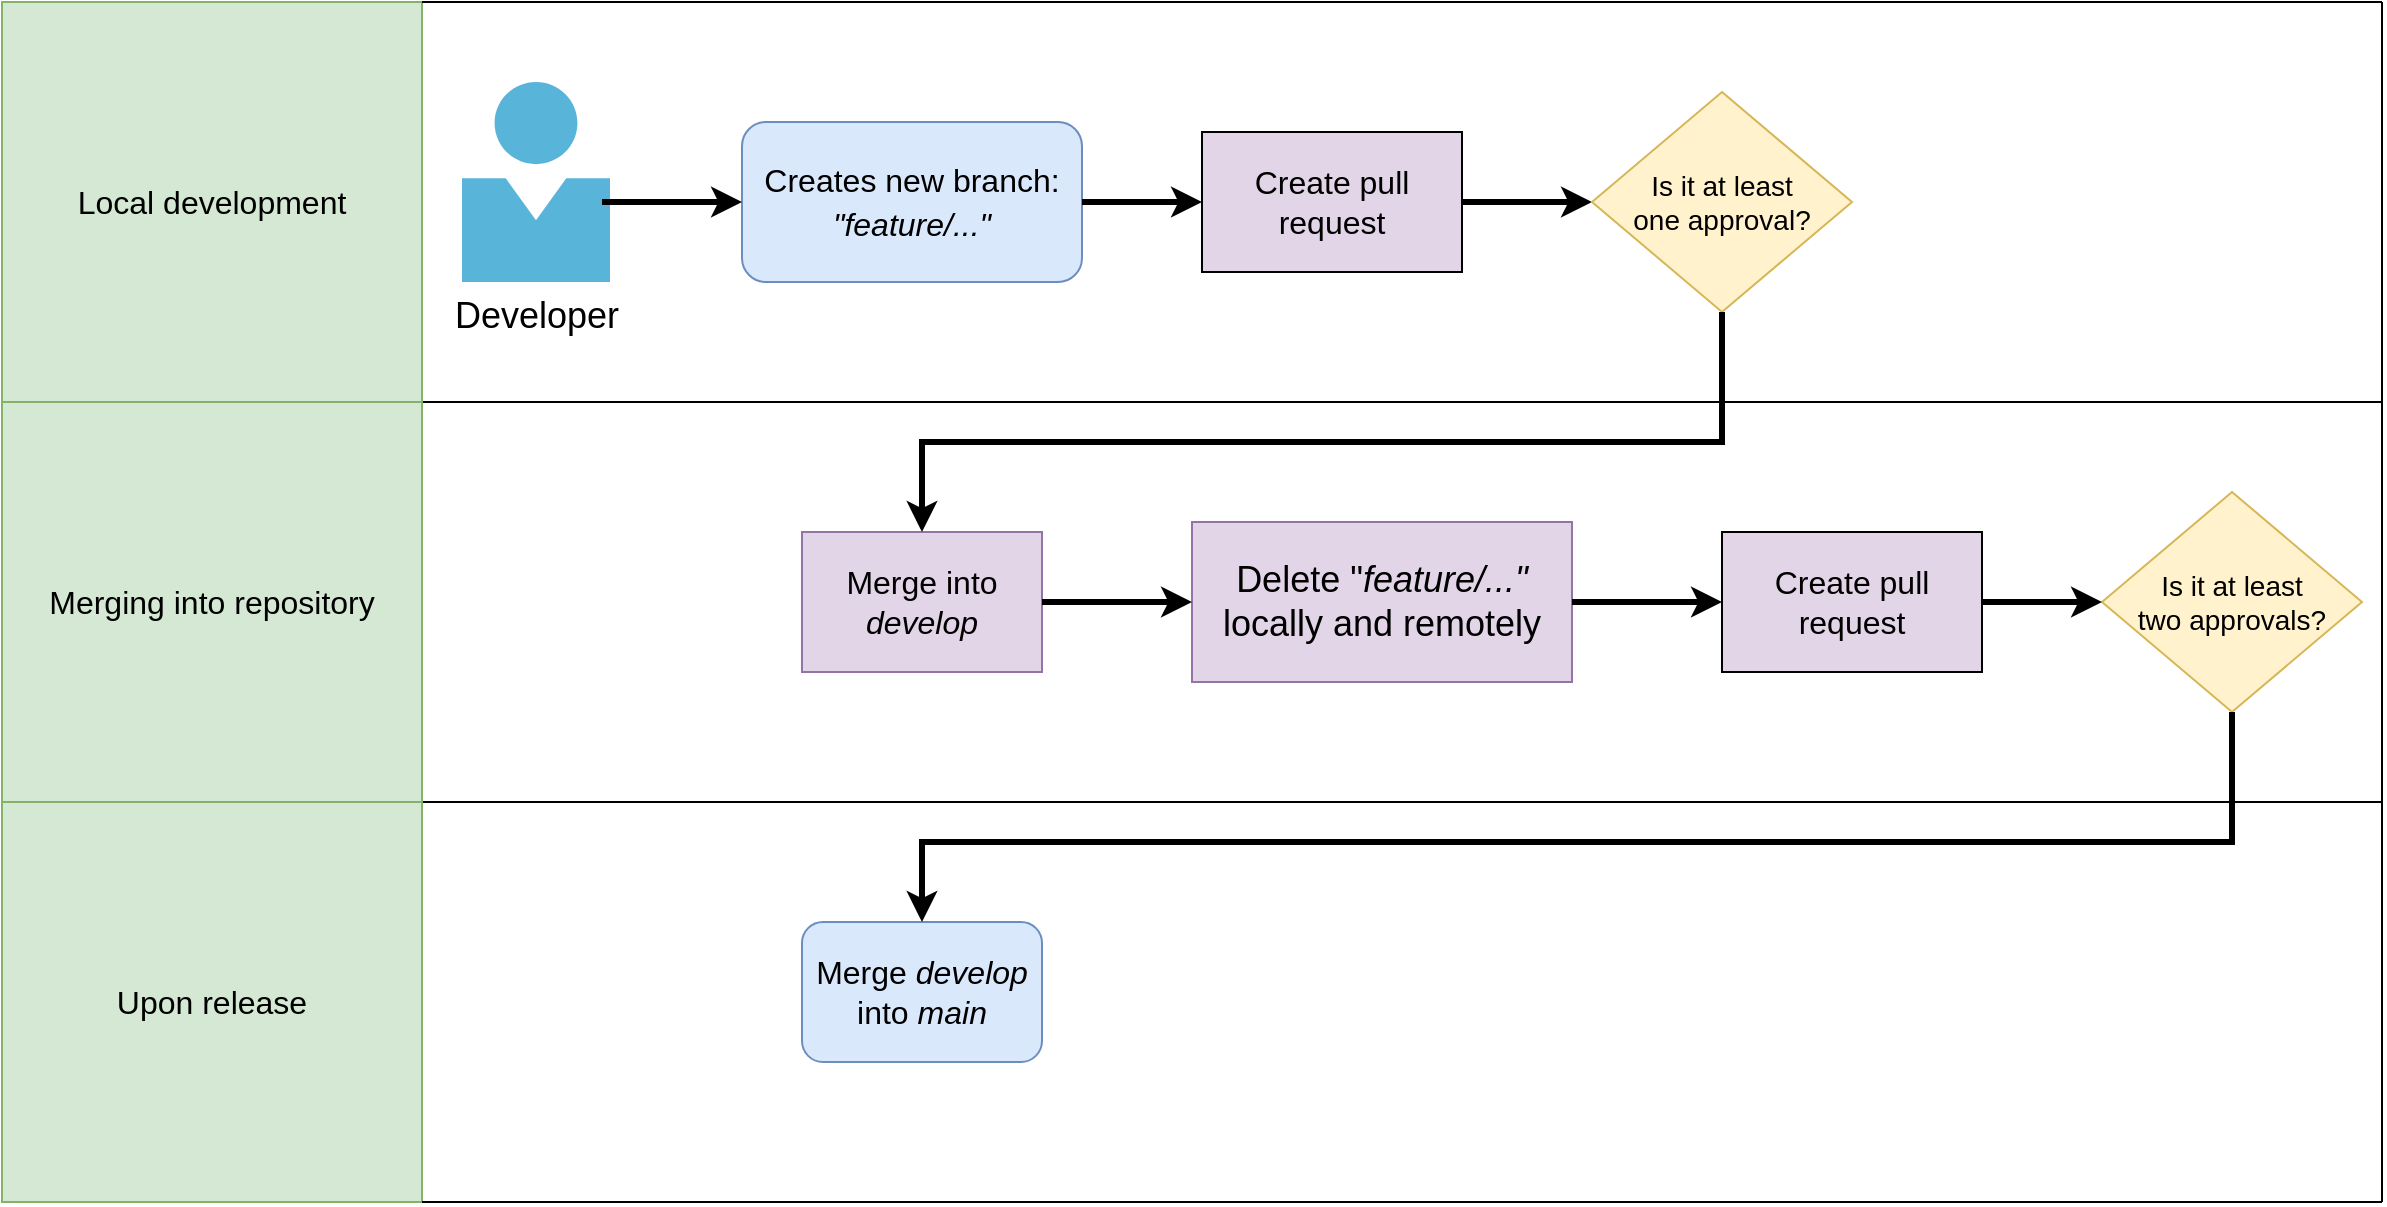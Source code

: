 <mxfile version="18.1.2" type="device"><diagram id="_OZPhBuQlL7q8LrE46Hk" name="Page-1"><mxGraphModel dx="1350" dy="764" grid="1" gridSize="10" guides="1" tooltips="1" connect="1" arrows="1" fold="1" page="1" pageScale="1" pageWidth="850" pageHeight="1100" math="0" shadow="0"><root><mxCell id="0"/><mxCell id="1" parent="0"/><mxCell id="A8ObShBbxv0jgqHsdBlk-28" value="" style="endArrow=none;html=1;rounded=0;fontSize=16;exitX=1;exitY=1;exitDx=0;exitDy=0;" edge="1" parent="1" source="A8ObShBbxv0jgqHsdBlk-27"><mxGeometry width="50" height="50" relative="1" as="geometry"><mxPoint x="360" y="540" as="sourcePoint"/><mxPoint x="1200" y="430" as="targetPoint"/></mxGeometry></mxCell><mxCell id="A8ObShBbxv0jgqHsdBlk-15" value="" style="endArrow=classic;html=1;rounded=0;fontSize=14;entryX=0;entryY=0.5;entryDx=0;entryDy=0;exitX=1;exitY=0.5;exitDx=0;exitDy=0;strokeWidth=3;" edge="1" parent="1" source="A8ObShBbxv0jgqHsdBlk-23" target="A8ObShBbxv0jgqHsdBlk-11"><mxGeometry width="50" height="50" relative="1" as="geometry"><mxPoint x="745" y="330" as="sourcePoint"/><mxPoint x="765" y="430" as="targetPoint"/></mxGeometry></mxCell><mxCell id="A8ObShBbxv0jgqHsdBlk-1" value="&lt;font style=&quot;font-size: 18px;&quot;&gt;Developer&lt;/font&gt;" style="sketch=0;aspect=fixed;html=1;points=[];align=center;image;fontSize=12;image=img/lib/mscae/Person.svg;" vertex="1" parent="1"><mxGeometry x="240" y="270" width="74" height="100" as="geometry"/></mxCell><mxCell id="A8ObShBbxv0jgqHsdBlk-2" value="&lt;font style=&quot;font-size: 16px;&quot;&gt;Creates new branch: &lt;i&gt;&quot;feature/...&quot;&lt;/i&gt;&lt;/font&gt;" style="rounded=1;whiteSpace=wrap;html=1;fontSize=18;fillColor=#dae8fc;strokeColor=#6c8ebf;" vertex="1" parent="1"><mxGeometry x="380" y="290" width="170" height="80" as="geometry"/></mxCell><mxCell id="A8ObShBbxv0jgqHsdBlk-11" value="&lt;div&gt;Is it at least&lt;/div&gt;&lt;div&gt;one approval?&lt;br&gt;&lt;/div&gt;" style="rhombus;whiteSpace=wrap;html=1;fontSize=14;fillColor=#fff2cc;strokeColor=#d6b656;" vertex="1" parent="1"><mxGeometry x="805" y="275" width="130" height="110" as="geometry"/></mxCell><mxCell id="A8ObShBbxv0jgqHsdBlk-13" value="" style="endArrow=classic;html=1;rounded=0;fontSize=14;entryX=0;entryY=0.5;entryDx=0;entryDy=0;exitX=0.946;exitY=0.6;exitDx=0;exitDy=0;exitPerimeter=0;strokeWidth=3;" edge="1" parent="1" source="A8ObShBbxv0jgqHsdBlk-1" target="A8ObShBbxv0jgqHsdBlk-2"><mxGeometry width="50" height="50" relative="1" as="geometry"><mxPoint x="350" y="370" as="sourcePoint"/><mxPoint x="340" y="400" as="targetPoint"/></mxGeometry></mxCell><mxCell id="A8ObShBbxv0jgqHsdBlk-14" value="" style="endArrow=classic;html=1;rounded=0;fontSize=14;entryX=0;entryY=0.5;entryDx=0;entryDy=0;exitX=1;exitY=0.5;exitDx=0;exitDy=0;strokeWidth=3;" edge="1" parent="1" source="A8ObShBbxv0jgqHsdBlk-2" target="A8ObShBbxv0jgqHsdBlk-23"><mxGeometry width="50" height="50" relative="1" as="geometry"><mxPoint x="450.004" y="430" as="sourcePoint"/><mxPoint x="615" y="330" as="targetPoint"/></mxGeometry></mxCell><mxCell id="A8ObShBbxv0jgqHsdBlk-16" value="&lt;font style=&quot;font-size: 16px;&quot;&gt;Merge&lt;/font&gt;&lt;font style=&quot;font-size: 16px;&quot;&gt; into &lt;i&gt;develop&lt;/i&gt;&lt;br&gt;&lt;/font&gt;" style="rounded=0;whiteSpace=wrap;html=1;fontSize=14;fillColor=#e1d5e7;strokeColor=#9673a6;" vertex="1" parent="1"><mxGeometry x="410" y="495" width="120" height="70" as="geometry"/></mxCell><mxCell id="A8ObShBbxv0jgqHsdBlk-19" value="Delete &quot;&lt;i&gt;feature/...&quot;&lt;/i&gt; locally and remotely" style="rounded=0;whiteSpace=wrap;html=1;fontSize=18;fillColor=#e1d5e7;strokeColor=#9673a6;" vertex="1" parent="1"><mxGeometry x="605" y="490" width="190" height="80" as="geometry"/></mxCell><mxCell id="A8ObShBbxv0jgqHsdBlk-20" value="" style="endArrow=classic;html=1;rounded=0;fontSize=14;entryX=0;entryY=0.5;entryDx=0;entryDy=0;exitX=1;exitY=0.5;exitDx=0;exitDy=0;strokeWidth=3;" edge="1" parent="1" source="A8ObShBbxv0jgqHsdBlk-16" target="A8ObShBbxv0jgqHsdBlk-19"><mxGeometry width="50" height="50" relative="1" as="geometry"><mxPoint x="515" y="615" as="sourcePoint"/><mxPoint x="570" y="615" as="targetPoint"/></mxGeometry></mxCell><mxCell id="A8ObShBbxv0jgqHsdBlk-23" value="Create pull request" style="rounded=0;whiteSpace=wrap;html=1;fontSize=16;fillColor=#e1d5e7;strokeColor=default;" vertex="1" parent="1"><mxGeometry x="610" y="295" width="130" height="70" as="geometry"/></mxCell><mxCell id="A8ObShBbxv0jgqHsdBlk-27" value="Local development" style="rounded=0;whiteSpace=wrap;html=1;fontSize=16;strokeColor=#82b366;fillColor=#d5e8d4;" vertex="1" parent="1"><mxGeometry x="10" y="230" width="210" height="200" as="geometry"/></mxCell><mxCell id="A8ObShBbxv0jgqHsdBlk-17" value="" style="endArrow=classic;html=1;rounded=0;fontSize=16;entryX=0.5;entryY=0;entryDx=0;entryDy=0;exitX=0.5;exitY=1;exitDx=0;exitDy=0;fillColor=default;strokeWidth=3;" edge="1" parent="1" source="A8ObShBbxv0jgqHsdBlk-11" target="A8ObShBbxv0jgqHsdBlk-16"><mxGeometry width="50" height="50" relative="1" as="geometry"><mxPoint x="590" y="490" as="sourcePoint"/><mxPoint x="640" y="440" as="targetPoint"/><Array as="points"><mxPoint x="870" y="450"/><mxPoint x="470" y="450"/></Array></mxGeometry></mxCell><mxCell id="A8ObShBbxv0jgqHsdBlk-29" value="" style="endArrow=none;html=1;rounded=0;fontSize=16;exitX=1;exitY=1;exitDx=0;exitDy=0;" edge="1" parent="1"><mxGeometry width="50" height="50" relative="1" as="geometry"><mxPoint x="220" y="230" as="sourcePoint"/><mxPoint x="1200" y="230" as="targetPoint"/></mxGeometry></mxCell><mxCell id="A8ObShBbxv0jgqHsdBlk-30" value="Merging into repository" style="rounded=0;whiteSpace=wrap;html=1;fontSize=16;strokeColor=#82b366;fillColor=#d5e8d4;" vertex="1" parent="1"><mxGeometry x="10" y="430" width="210" height="200" as="geometry"/></mxCell><mxCell id="A8ObShBbxv0jgqHsdBlk-31" value="" style="endArrow=none;html=1;rounded=0;fontSize=16;exitX=1;exitY=1;exitDx=0;exitDy=0;" edge="1" parent="1"><mxGeometry width="50" height="50" relative="1" as="geometry"><mxPoint x="220" y="630" as="sourcePoint"/><mxPoint x="1200" y="630" as="targetPoint"/></mxGeometry></mxCell><mxCell id="A8ObShBbxv0jgqHsdBlk-32" value="Upon release" style="rounded=0;whiteSpace=wrap;html=1;fontSize=16;strokeColor=#82b366;fillColor=#d5e8d4;" vertex="1" parent="1"><mxGeometry x="10" y="630" width="210" height="200" as="geometry"/></mxCell><mxCell id="A8ObShBbxv0jgqHsdBlk-33" value="" style="endArrow=none;html=1;rounded=0;fontSize=16;exitX=1;exitY=1;exitDx=0;exitDy=0;" edge="1" parent="1"><mxGeometry width="50" height="50" relative="1" as="geometry"><mxPoint x="220" y="830" as="sourcePoint"/><mxPoint x="1200" y="830" as="targetPoint"/></mxGeometry></mxCell><mxCell id="A8ObShBbxv0jgqHsdBlk-34" value="&lt;font style=&quot;font-size: 16px;&quot;&gt;Merge&lt;/font&gt;&lt;font style=&quot;font-size: 16px;&quot;&gt; &lt;i&gt;develop &lt;/i&gt;into &lt;i&gt;main&lt;/i&gt;&lt;br&gt;&lt;/font&gt;" style="rounded=1;whiteSpace=wrap;html=1;fontSize=14;fillColor=#dae8fc;strokeColor=#6c8ebf;" vertex="1" parent="1"><mxGeometry x="410" y="690" width="120" height="70" as="geometry"/></mxCell><mxCell id="A8ObShBbxv0jgqHsdBlk-35" value="Create pull request" style="rounded=0;whiteSpace=wrap;html=1;fontSize=16;fillColor=#e1d5e7;strokeColor=default;" vertex="1" parent="1"><mxGeometry x="870" y="495" width="130" height="70" as="geometry"/></mxCell><mxCell id="A8ObShBbxv0jgqHsdBlk-36" value="" style="endArrow=classic;html=1;rounded=0;fontSize=14;exitX=1;exitY=0.5;exitDx=0;exitDy=0;entryX=0;entryY=0.5;entryDx=0;entryDy=0;strokeWidth=3;" edge="1" parent="1" source="A8ObShBbxv0jgqHsdBlk-19" target="A8ObShBbxv0jgqHsdBlk-35"><mxGeometry width="50" height="50" relative="1" as="geometry"><mxPoint x="830" y="595" as="sourcePoint"/><mxPoint x="850" y="485" as="targetPoint"/></mxGeometry></mxCell><mxCell id="A8ObShBbxv0jgqHsdBlk-42" value="&lt;div&gt;Is it at least&lt;/div&gt;&lt;div&gt;two approvals?&lt;br&gt;&lt;/div&gt;" style="rhombus;whiteSpace=wrap;html=1;fontSize=14;fillColor=#fff2cc;strokeColor=#d6b656;" vertex="1" parent="1"><mxGeometry x="1060" y="475" width="130" height="110" as="geometry"/></mxCell><mxCell id="A8ObShBbxv0jgqHsdBlk-43" value="" style="endArrow=classic;html=1;rounded=0;fontSize=14;exitX=1;exitY=0.5;exitDx=0;exitDy=0;entryX=0;entryY=0.5;entryDx=0;entryDy=0;strokeWidth=3;" edge="1" parent="1" source="A8ObShBbxv0jgqHsdBlk-35" target="A8ObShBbxv0jgqHsdBlk-42"><mxGeometry width="50" height="50" relative="1" as="geometry"><mxPoint x="970" y="580" as="sourcePoint"/><mxPoint x="1045" y="580" as="targetPoint"/></mxGeometry></mxCell><mxCell id="A8ObShBbxv0jgqHsdBlk-44" value="" style="endArrow=classic;html=1;rounded=0;fontSize=16;entryX=0.5;entryY=0;entryDx=0;entryDy=0;exitX=0.5;exitY=1;exitDx=0;exitDy=0;fillColor=default;strokeWidth=3;" edge="1" parent="1" source="A8ObShBbxv0jgqHsdBlk-42" target="A8ObShBbxv0jgqHsdBlk-34"><mxGeometry width="50" height="50" relative="1" as="geometry"><mxPoint x="1000" y="630" as="sourcePoint"/><mxPoint x="600" y="740" as="targetPoint"/><Array as="points"><mxPoint x="1125" y="650"/><mxPoint x="470" y="650"/></Array></mxGeometry></mxCell><mxCell id="A8ObShBbxv0jgqHsdBlk-45" value="" style="endArrow=none;html=1;rounded=0;fontSize=16;strokeWidth=1;fillColor=default;" edge="1" parent="1"><mxGeometry width="50" height="50" relative="1" as="geometry"><mxPoint x="1200" y="830" as="sourcePoint"/><mxPoint x="1200" y="230" as="targetPoint"/></mxGeometry></mxCell></root></mxGraphModel></diagram></mxfile>